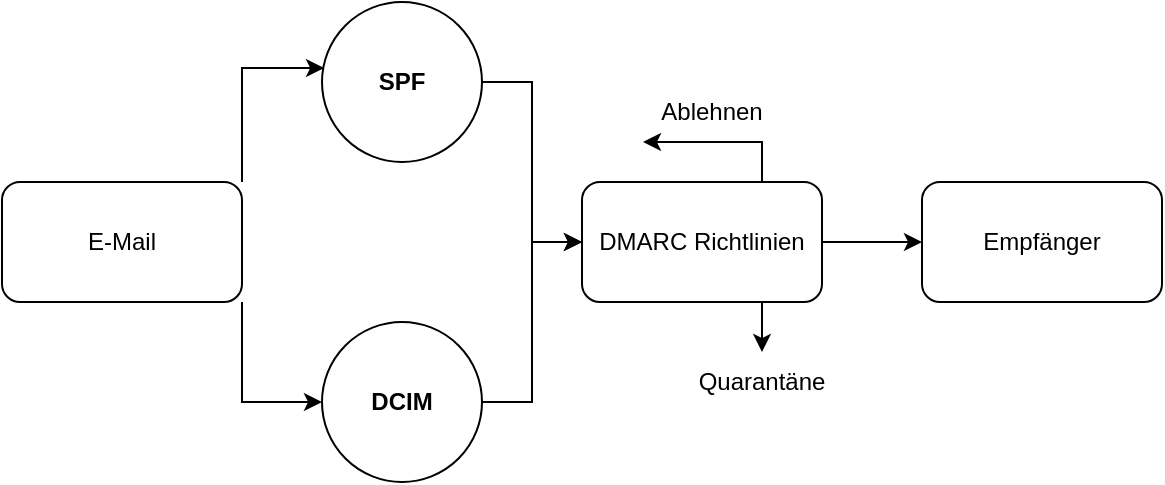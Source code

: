 <mxfile version="21.6.1" type="device">
  <diagram name="Page-1" id="VJCcA05d9RkQO-zX-XW1">
    <mxGraphModel dx="1434" dy="764" grid="1" gridSize="10" guides="1" tooltips="1" connect="1" arrows="1" fold="1" page="1" pageScale="1" pageWidth="850" pageHeight="1100" math="0" shadow="0">
      <root>
        <mxCell id="0" />
        <mxCell id="1" parent="0" />
        <mxCell id="MWndgzDhUFnsZ44nlPGh-17" style="edgeStyle=orthogonalEdgeStyle;rounded=0;orthogonalLoop=1;jettySize=auto;html=1;exitX=1;exitY=0.5;exitDx=0;exitDy=0;entryX=0;entryY=0.5;entryDx=0;entryDy=0;" edge="1" parent="1" source="MWndgzDhUFnsZ44nlPGh-6" target="MWndgzDhUFnsZ44nlPGh-13">
          <mxGeometry relative="1" as="geometry" />
        </mxCell>
        <mxCell id="MWndgzDhUFnsZ44nlPGh-6" value="&lt;b&gt;SPF&lt;/b&gt;" style="ellipse;whiteSpace=wrap;html=1;aspect=fixed;" vertex="1" parent="1">
          <mxGeometry x="200" y="280" width="80" height="80" as="geometry" />
        </mxCell>
        <mxCell id="MWndgzDhUFnsZ44nlPGh-14" style="edgeStyle=orthogonalEdgeStyle;rounded=0;orthogonalLoop=1;jettySize=auto;html=1;exitX=1;exitY=0.5;exitDx=0;exitDy=0;entryX=0;entryY=0.5;entryDx=0;entryDy=0;" edge="1" parent="1" source="MWndgzDhUFnsZ44nlPGh-7" target="MWndgzDhUFnsZ44nlPGh-13">
          <mxGeometry relative="1" as="geometry" />
        </mxCell>
        <mxCell id="MWndgzDhUFnsZ44nlPGh-7" value="&lt;b&gt;DCIM&lt;/b&gt;" style="ellipse;whiteSpace=wrap;html=1;aspect=fixed;" vertex="1" parent="1">
          <mxGeometry x="200" y="440" width="80" height="80" as="geometry" />
        </mxCell>
        <mxCell id="MWndgzDhUFnsZ44nlPGh-11" style="edgeStyle=orthogonalEdgeStyle;rounded=0;orthogonalLoop=1;jettySize=auto;html=1;exitX=1;exitY=1;exitDx=0;exitDy=0;entryX=0;entryY=0.5;entryDx=0;entryDy=0;" edge="1" parent="1" source="MWndgzDhUFnsZ44nlPGh-9" target="MWndgzDhUFnsZ44nlPGh-7">
          <mxGeometry relative="1" as="geometry" />
        </mxCell>
        <mxCell id="MWndgzDhUFnsZ44nlPGh-12" style="edgeStyle=orthogonalEdgeStyle;rounded=0;orthogonalLoop=1;jettySize=auto;html=1;exitX=1;exitY=0;exitDx=0;exitDy=0;entryX=0.013;entryY=0.413;entryDx=0;entryDy=0;entryPerimeter=0;" edge="1" parent="1" source="MWndgzDhUFnsZ44nlPGh-9" target="MWndgzDhUFnsZ44nlPGh-6">
          <mxGeometry relative="1" as="geometry" />
        </mxCell>
        <mxCell id="MWndgzDhUFnsZ44nlPGh-9" value="E-Mail" style="rounded=1;whiteSpace=wrap;html=1;" vertex="1" parent="1">
          <mxGeometry x="40" y="370" width="120" height="60" as="geometry" />
        </mxCell>
        <mxCell id="MWndgzDhUFnsZ44nlPGh-19" style="edgeStyle=orthogonalEdgeStyle;rounded=0;orthogonalLoop=1;jettySize=auto;html=1;exitX=1;exitY=0.5;exitDx=0;exitDy=0;entryX=0;entryY=0.5;entryDx=0;entryDy=0;" edge="1" parent="1" source="MWndgzDhUFnsZ44nlPGh-13" target="MWndgzDhUFnsZ44nlPGh-18">
          <mxGeometry relative="1" as="geometry" />
        </mxCell>
        <mxCell id="MWndgzDhUFnsZ44nlPGh-23" style="edgeStyle=orthogonalEdgeStyle;rounded=0;orthogonalLoop=1;jettySize=auto;html=1;exitX=0.75;exitY=0;exitDx=0;exitDy=0;" edge="1" parent="1" source="MWndgzDhUFnsZ44nlPGh-13">
          <mxGeometry relative="1" as="geometry">
            <mxPoint x="360" y="350" as="targetPoint" />
          </mxGeometry>
        </mxCell>
        <mxCell id="MWndgzDhUFnsZ44nlPGh-27" style="edgeStyle=orthogonalEdgeStyle;rounded=0;orthogonalLoop=1;jettySize=auto;html=1;exitX=0.75;exitY=1;exitDx=0;exitDy=0;" edge="1" parent="1" source="MWndgzDhUFnsZ44nlPGh-13" target="MWndgzDhUFnsZ44nlPGh-28">
          <mxGeometry relative="1" as="geometry">
            <mxPoint x="420" y="470" as="targetPoint" />
          </mxGeometry>
        </mxCell>
        <mxCell id="MWndgzDhUFnsZ44nlPGh-13" value="DMARC Richtlinien" style="rounded=1;whiteSpace=wrap;html=1;" vertex="1" parent="1">
          <mxGeometry x="330" y="370" width="120" height="60" as="geometry" />
        </mxCell>
        <mxCell id="MWndgzDhUFnsZ44nlPGh-18" value="Empfänger" style="rounded=1;whiteSpace=wrap;html=1;" vertex="1" parent="1">
          <mxGeometry x="500" y="370" width="120" height="60" as="geometry" />
        </mxCell>
        <mxCell id="MWndgzDhUFnsZ44nlPGh-26" value="Ablehnen" style="text;html=1;strokeColor=none;fillColor=none;align=center;verticalAlign=middle;whiteSpace=wrap;rounded=0;" vertex="1" parent="1">
          <mxGeometry x="365" y="320" width="60" height="30" as="geometry" />
        </mxCell>
        <mxCell id="MWndgzDhUFnsZ44nlPGh-28" value="Quarantäne" style="text;html=1;strokeColor=none;fillColor=none;align=center;verticalAlign=middle;whiteSpace=wrap;rounded=0;" vertex="1" parent="1">
          <mxGeometry x="390" y="455" width="60" height="30" as="geometry" />
        </mxCell>
      </root>
    </mxGraphModel>
  </diagram>
</mxfile>
